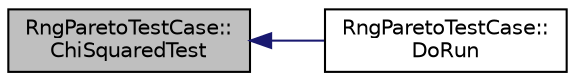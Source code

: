 digraph "RngParetoTestCase::ChiSquaredTest"
{
  edge [fontname="Helvetica",fontsize="10",labelfontname="Helvetica",labelfontsize="10"];
  node [fontname="Helvetica",fontsize="10",shape=record];
  rankdir="LR";
  Node1 [label="RngParetoTestCase::\lChiSquaredTest",height=0.2,width=0.4,color="black", fillcolor="grey75", style="filled", fontcolor="black"];
  Node1 -> Node2 [dir="back",color="midnightblue",fontsize="10",style="solid"];
  Node2 [label="RngParetoTestCase::\lDoRun",height=0.2,width=0.4,color="black", fillcolor="white", style="filled",URL="$d5/d35/classRngParetoTestCase.html#abb848c4fda89ed45d7a7bcdab8f345de",tooltip="Implementation to actually run this TestCase. "];
}
